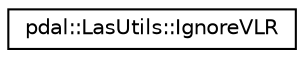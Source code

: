 digraph "Graphical Class Hierarchy"
{
  edge [fontname="Helvetica",fontsize="10",labelfontname="Helvetica",labelfontsize="10"];
  node [fontname="Helvetica",fontsize="10",shape=record];
  rankdir="LR";
  Node1 [label="pdal::LasUtils::IgnoreVLR",height=0.2,width=0.4,color="black", fillcolor="white", style="filled",URL="$namespacepdal_1_1LasUtils.html#structpdal_1_1LasUtils_1_1IgnoreVLR"];
}
